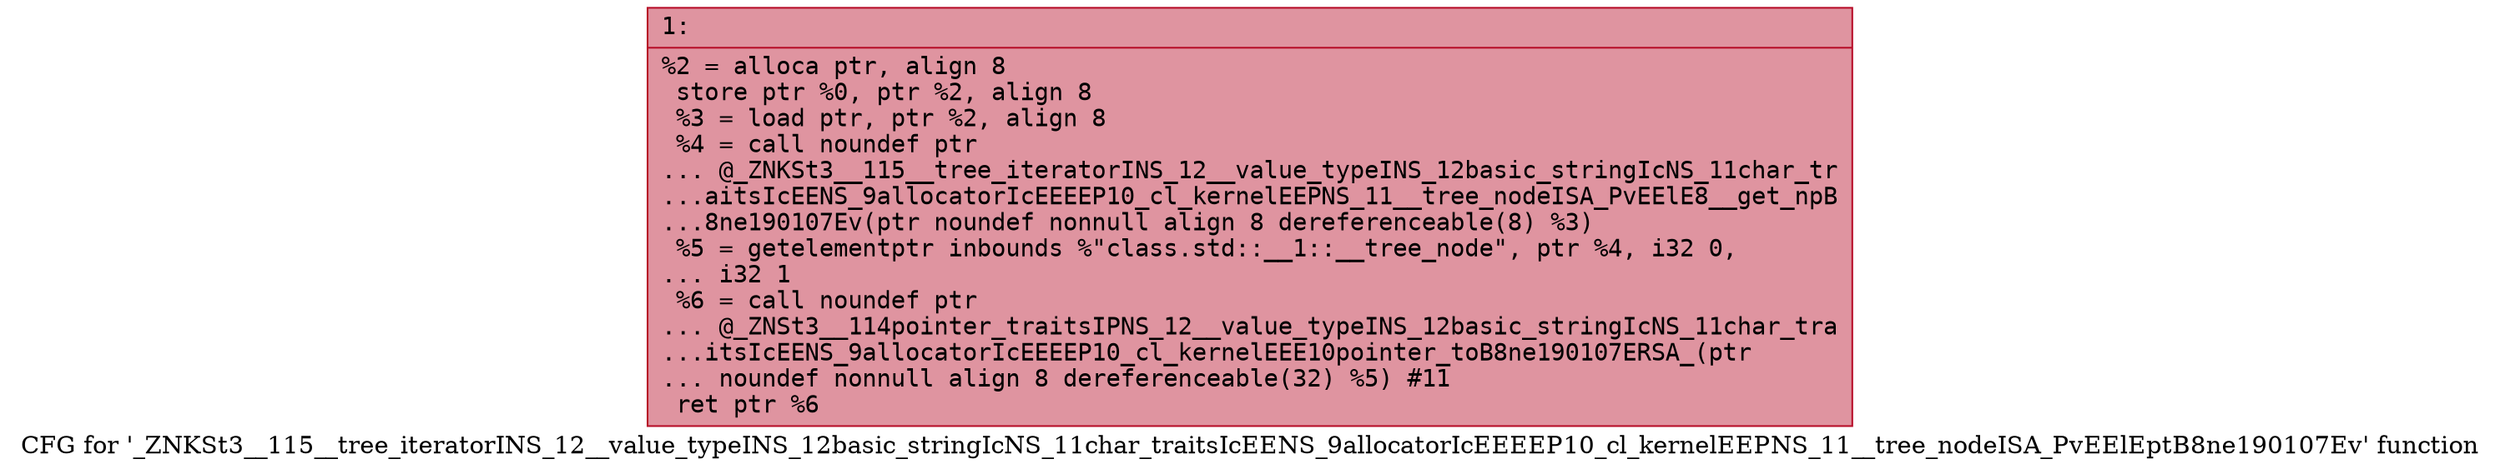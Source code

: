 digraph "CFG for '_ZNKSt3__115__tree_iteratorINS_12__value_typeINS_12basic_stringIcNS_11char_traitsIcEENS_9allocatorIcEEEEP10_cl_kernelEEPNS_11__tree_nodeISA_PvEElEptB8ne190107Ev' function" {
	label="CFG for '_ZNKSt3__115__tree_iteratorINS_12__value_typeINS_12basic_stringIcNS_11char_traitsIcEENS_9allocatorIcEEEEP10_cl_kernelEEPNS_11__tree_nodeISA_PvEElEptB8ne190107Ev' function";

	Node0x600001383ed0 [shape=record,color="#b70d28ff", style=filled, fillcolor="#b70d2870" fontname="Courier",label="{1:\l|  %2 = alloca ptr, align 8\l  store ptr %0, ptr %2, align 8\l  %3 = load ptr, ptr %2, align 8\l  %4 = call noundef ptr\l... @_ZNKSt3__115__tree_iteratorINS_12__value_typeINS_12basic_stringIcNS_11char_tr\l...aitsIcEENS_9allocatorIcEEEEP10_cl_kernelEEPNS_11__tree_nodeISA_PvEElE8__get_npB\l...8ne190107Ev(ptr noundef nonnull align 8 dereferenceable(8) %3)\l  %5 = getelementptr inbounds %\"class.std::__1::__tree_node\", ptr %4, i32 0,\l... i32 1\l  %6 = call noundef ptr\l... @_ZNSt3__114pointer_traitsIPNS_12__value_typeINS_12basic_stringIcNS_11char_tra\l...itsIcEENS_9allocatorIcEEEEP10_cl_kernelEEE10pointer_toB8ne190107ERSA_(ptr\l... noundef nonnull align 8 dereferenceable(32) %5) #11\l  ret ptr %6\l}"];
}

